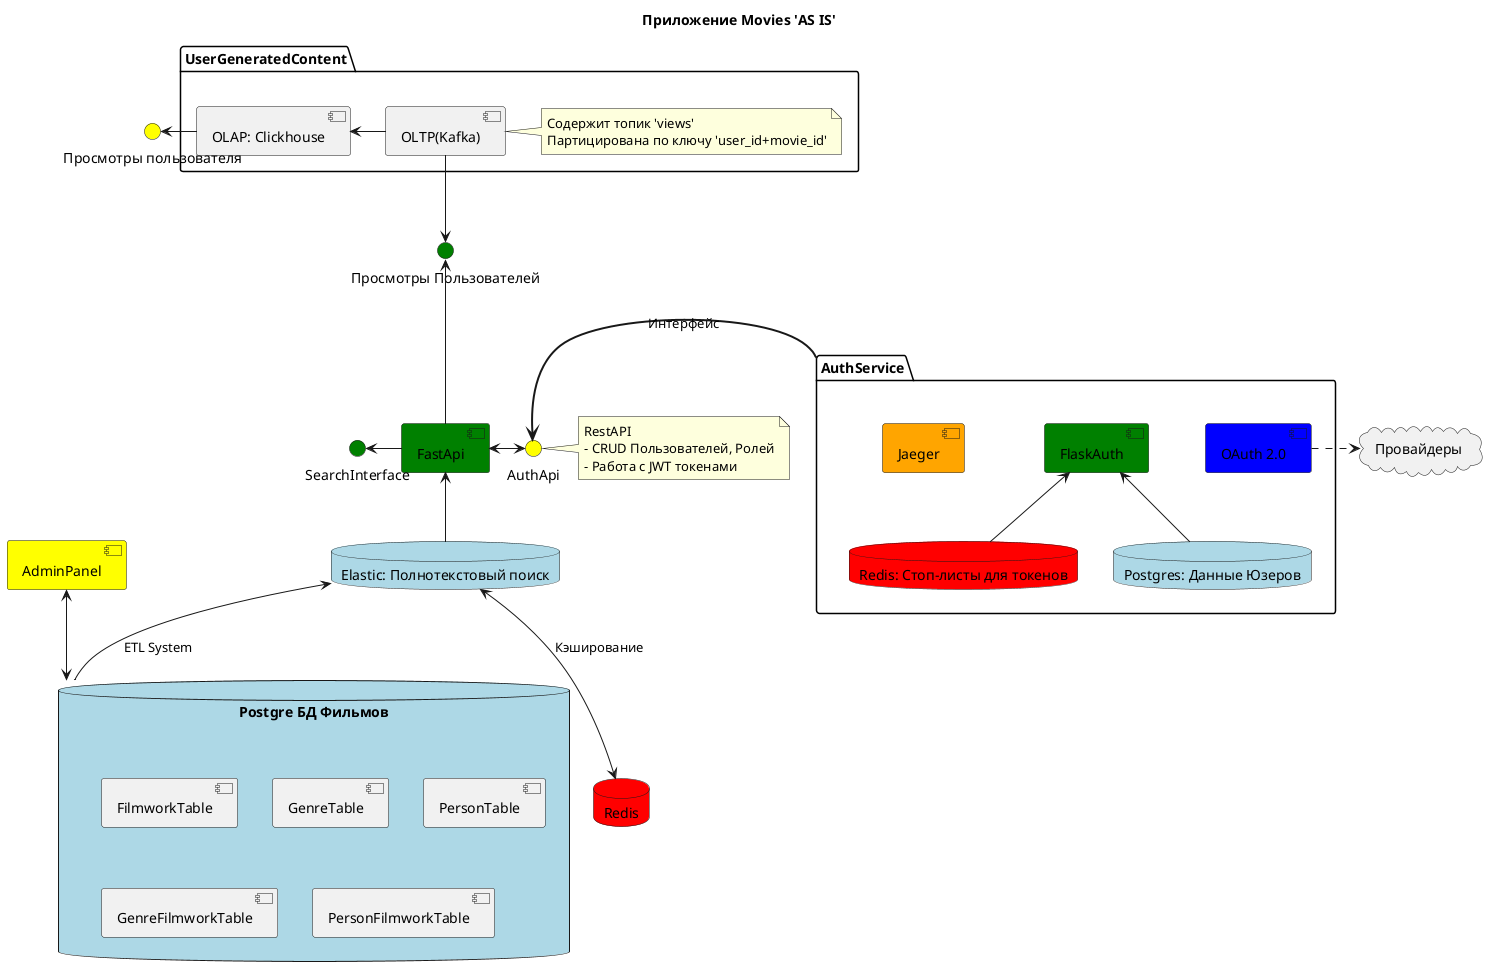 @startuml
skinparam componentStyle uml2

title Приложение Movies 'AS IS'

component AdminPanel #Yellow

' База Данных Фильмов
database "Postgre БД Фильмов" as PostgreMovies #Lightblue {
component FilmworkTable
component GenreTable
component PersonTable
component GenreFilmworkTable
component PersonFilmworkTable
}

database "Elastic: Полнотекстовый поиск" as ElasticSearch #Lightblue
database "Redis" as RedisSearchCashing #Red



' Компоненты FastAPI
component FastApi #Green
interface SearchInterface #Green
interface "Просмотры Пользователей" as ViewsInterface #Green

' Компоненты сервиса аутентификации
package AuthService {
database "Redis: Стоп-листы для токенов" as RedisTokens #Red
database "Postgres: Данные Юзеров" as PostgreUsers #Lightblue
component FlaskAuth #Green
component Jaeger #Orange
component "OAuth 2.0" as OAuth #Blue
}

' Компоненты сервиса UGC
package UserGeneratedContent {
component "OLTP(Kafka)" as Kafka
note right
Содержит топик 'views'
Партицирована по ключу 'user_id+movie_id'
end note
component "OLAP: Clickhouse" as CH
}

interface "Просмотры пользователя" as GetViews #Yellow

cloud "Провайдеры" as Providers

interface AuthApi #Yellow


' Взаимодействия
AdminPanel <--> PostgreMovies

ElasticSearch <-- PostgreMovies: "ETL System" 
ElasticSearch <--> RedisSearchCashing: Кэширование
ElasticSearch -up-> FastApi

SearchInterface <- FastApi
ViewsInterface <-- FastApi

' Взаимодействия внутри AuthService
AuthService -[thickness=2]> AuthApi: Интерфейс
FastApi <-> AuthApi
note right
RestAPI
- CRUD Пользователей, Ролей
- Работа с JWT токенами
end note
FlaskAuth <-- PostgreUsers
FlaskAuth <-- RedisTokens

OAuth .> Providers

' Взаимодействия UGC
Kafka --> ViewsInterface
Kafka -left-> CH
CH -left-> GetViews

@enduml
